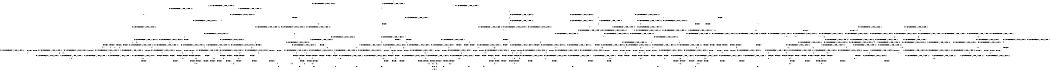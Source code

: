 digraph BCG {
size = "7, 10.5";
center = TRUE;
node [shape = circle];
0 [peripheries = 2];
0 -> 1 [label = "EX !0 !ATOMIC_EXCH_BRANCH (1, +1, TRUE, +0, 3, TRUE) !:0:"];
0 -> 2 [label = "EX !1 !ATOMIC_EXCH_BRANCH (1, +1, TRUE, +0, 2, TRUE) !:0:"];
0 -> 3 [label = "EX !2 !ATOMIC_EXCH_BRANCH (1, +0, TRUE, +0, 1, TRUE) !:0:"];
0 -> 4 [label = "EX !0 !ATOMIC_EXCH_BRANCH (1, +1, TRUE, +0, 3, TRUE) !:0:"];
1 -> 5 [label = "TERMINATE !0"];
2 -> 6 [label = "EX !0 !ATOMIC_EXCH_BRANCH (1, +1, TRUE, +0, 3, FALSE) !:0:1:"];
2 -> 7 [label = "TERMINATE !1"];
2 -> 8 [label = "EX !2 !ATOMIC_EXCH_BRANCH (1, +0, TRUE, +0, 1, FALSE) !:0:1:"];
2 -> 9 [label = "EX !0 !ATOMIC_EXCH_BRANCH (1, +1, TRUE, +0, 3, FALSE) !:0:1:"];
3 -> 10 [label = "EX !0 !ATOMIC_EXCH_BRANCH (1, +1, TRUE, +0, 3, TRUE) !:0:2:"];
3 -> 11 [label = "EX !1 !ATOMIC_EXCH_BRANCH (1, +1, TRUE, +0, 2, TRUE) !:0:2:"];
3 -> 12 [label = "EX !0 !ATOMIC_EXCH_BRANCH (1, +1, TRUE, +0, 3, TRUE) !:0:2:"];
3 -> 3 [label = "EX !2 !ATOMIC_EXCH_BRANCH (1, +0, TRUE, +0, 1, TRUE) !:0:2:"];
4 -> 5 [label = "TERMINATE !0"];
4 -> 13 [label = "TERMINATE !0"];
4 -> 14 [label = "EX !1 !ATOMIC_EXCH_BRANCH (1, +1, TRUE, +0, 2, FALSE) !:0:"];
4 -> 15 [label = "EX !2 !ATOMIC_EXCH_BRANCH (1, +0, TRUE, +0, 1, FALSE) !:0:"];
5 -> 16 [label = "EX !1 !ATOMIC_EXCH_BRANCH (1, +1, TRUE, +0, 2, FALSE) !:1:"];
6 -> 17 [label = "EX !0 !ATOMIC_EXCH_BRANCH (1, +0, TRUE, +1, 1, TRUE) !:0:1:"];
7 -> 18 [label = "EX !0 !ATOMIC_EXCH_BRANCH (1, +1, TRUE, +0, 3, FALSE) !:0:"];
7 -> 19 [label = "EX !2 !ATOMIC_EXCH_BRANCH (1, +0, TRUE, +0, 1, FALSE) !:0:"];
7 -> 20 [label = "EX !0 !ATOMIC_EXCH_BRANCH (1, +1, TRUE, +0, 3, FALSE) !:0:"];
8 -> 21 [label = "EX !0 !ATOMIC_EXCH_BRANCH (1, +1, TRUE, +0, 3, TRUE) !:0:1:2:"];
8 -> 22 [label = "TERMINATE !1"];
8 -> 23 [label = "TERMINATE !2"];
8 -> 24 [label = "EX !0 !ATOMIC_EXCH_BRANCH (1, +1, TRUE, +0, 3, TRUE) !:0:1:2:"];
9 -> 17 [label = "EX !0 !ATOMIC_EXCH_BRANCH (1, +0, TRUE, +1, 1, TRUE) !:0:1:"];
9 -> 25 [label = "TERMINATE !1"];
9 -> 26 [label = "EX !2 !ATOMIC_EXCH_BRANCH (1, +0, TRUE, +0, 1, FALSE) !:0:1:"];
9 -> 27 [label = "EX !0 !ATOMIC_EXCH_BRANCH (1, +0, TRUE, +1, 1, TRUE) !:0:1:"];
10 -> 28 [label = "EX !2 !ATOMIC_EXCH_BRANCH (1, +0, TRUE, +0, 1, FALSE) !:0:2:"];
11 -> 29 [label = "EX !2 !ATOMIC_EXCH_BRANCH (1, +0, TRUE, +0, 1, FALSE) !:0:1:2:"];
11 -> 30 [label = "TERMINATE !1"];
11 -> 31 [label = "EX !0 !ATOMIC_EXCH_BRANCH (1, +1, TRUE, +0, 3, FALSE) !:0:1:2:"];
11 -> 8 [label = "EX !2 !ATOMIC_EXCH_BRANCH (1, +0, TRUE, +0, 1, FALSE) !:0:1:2:"];
12 -> 28 [label = "EX !2 !ATOMIC_EXCH_BRANCH (1, +0, TRUE, +0, 1, FALSE) !:0:2:"];
12 -> 32 [label = "TERMINATE !0"];
12 -> 33 [label = "EX !1 !ATOMIC_EXCH_BRANCH (1, +1, TRUE, +0, 2, FALSE) !:0:2:"];
12 -> 15 [label = "EX !2 !ATOMIC_EXCH_BRANCH (1, +0, TRUE, +0, 1, FALSE) !:0:2:"];
13 -> 16 [label = "EX !1 !ATOMIC_EXCH_BRANCH (1, +1, TRUE, +0, 2, FALSE) !:1:"];
13 -> 34 [label = "EX !2 !ATOMIC_EXCH_BRANCH (1, +0, TRUE, +0, 1, FALSE) !:1:"];
13 -> 35 [label = "EX !1 !ATOMIC_EXCH_BRANCH (1, +1, TRUE, +0, 2, FALSE) !:1:"];
14 -> 36 [label = "TERMINATE !0"];
14 -> 37 [label = "TERMINATE !1"];
14 -> 38 [label = "TERMINATE !0"];
14 -> 39 [label = "EX !2 !ATOMIC_EXCH_BRANCH (1, +0, TRUE, +0, 1, FALSE) !:0:1:"];
15 -> 40 [label = "TERMINATE !0"];
15 -> 41 [label = "TERMINATE !2"];
15 -> 42 [label = "TERMINATE !0"];
15 -> 24 [label = "EX !1 !ATOMIC_EXCH_BRANCH (1, +1, TRUE, +0, 2, TRUE) !:0:2:"];
16 -> 43 [label = "TERMINATE !1"];
17 -> 44 [label = "EX !0 !ATOMIC_EXCH_BRANCH (1, +1, TRUE, +0, 3, TRUE) !:0:1:"];
18 -> 45 [label = "EX !0 !ATOMIC_EXCH_BRANCH (1, +0, TRUE, +1, 1, TRUE) !:0:"];
19 -> 46 [label = "EX !0 !ATOMIC_EXCH_BRANCH (1, +1, TRUE, +0, 3, TRUE) !:0:2:"];
19 -> 47 [label = "TERMINATE !2"];
19 -> 48 [label = "EX !0 !ATOMIC_EXCH_BRANCH (1, +1, TRUE, +0, 3, TRUE) !:0:2:"];
20 -> 45 [label = "EX !0 !ATOMIC_EXCH_BRANCH (1, +0, TRUE, +1, 1, TRUE) !:0:"];
20 -> 49 [label = "EX !2 !ATOMIC_EXCH_BRANCH (1, +0, TRUE, +0, 1, FALSE) !:0:"];
20 -> 50 [label = "EX !0 !ATOMIC_EXCH_BRANCH (1, +0, TRUE, +1, 1, TRUE) !:0:"];
21 -> 51 [label = "TERMINATE !0"];
22 -> 46 [label = "EX !0 !ATOMIC_EXCH_BRANCH (1, +1, TRUE, +0, 3, TRUE) !:0:2:"];
22 -> 47 [label = "TERMINATE !2"];
22 -> 48 [label = "EX !0 !ATOMIC_EXCH_BRANCH (1, +1, TRUE, +0, 3, TRUE) !:0:2:"];
23 -> 52 [label = "EX !0 !ATOMIC_EXCH_BRANCH (1, +1, TRUE, +0, 3, TRUE) !:0:1:"];
23 -> 53 [label = "TERMINATE !1"];
23 -> 54 [label = "EX !0 !ATOMIC_EXCH_BRANCH (1, +1, TRUE, +0, 3, TRUE) !:0:1:"];
24 -> 51 [label = "TERMINATE !0"];
24 -> 55 [label = "TERMINATE !1"];
24 -> 56 [label = "TERMINATE !2"];
24 -> 57 [label = "TERMINATE !0"];
25 -> 45 [label = "EX !0 !ATOMIC_EXCH_BRANCH (1, +0, TRUE, +1, 1, TRUE) !:0:"];
25 -> 49 [label = "EX !2 !ATOMIC_EXCH_BRANCH (1, +0, TRUE, +0, 1, FALSE) !:0:"];
25 -> 50 [label = "EX !0 !ATOMIC_EXCH_BRANCH (1, +0, TRUE, +1, 1, TRUE) !:0:"];
26 -> 58 [label = "EX !0 !ATOMIC_EXCH_BRANCH (1, +0, TRUE, +1, 1, FALSE) !:0:1:2:"];
26 -> 59 [label = "TERMINATE !1"];
26 -> 60 [label = "TERMINATE !2"];
26 -> 61 [label = "EX !0 !ATOMIC_EXCH_BRANCH (1, +0, TRUE, +1, 1, FALSE) !:0:1:2:"];
27 -> 44 [label = "EX !0 !ATOMIC_EXCH_BRANCH (1, +1, TRUE, +0, 3, TRUE) !:0:1:"];
27 -> 62 [label = "TERMINATE !1"];
27 -> 63 [label = "EX !2 !ATOMIC_EXCH_BRANCH (1, +0, TRUE, +0, 1, TRUE) !:0:1:"];
27 -> 64 [label = "EX !0 !ATOMIC_EXCH_BRANCH (1, +1, TRUE, +0, 3, TRUE) !:0:1:"];
28 -> 40 [label = "TERMINATE !0"];
29 -> 21 [label = "EX !0 !ATOMIC_EXCH_BRANCH (1, +1, TRUE, +0, 3, TRUE) !:0:1:2:"];
30 -> 65 [label = "EX !2 !ATOMIC_EXCH_BRANCH (1, +0, TRUE, +0, 1, FALSE) !:0:2:"];
30 -> 66 [label = "EX !0 !ATOMIC_EXCH_BRANCH (1, +1, TRUE, +0, 3, FALSE) !:0:2:"];
30 -> 19 [label = "EX !2 !ATOMIC_EXCH_BRANCH (1, +0, TRUE, +0, 1, FALSE) !:0:2:"];
31 -> 67 [label = "EX !0 !ATOMIC_EXCH_BRANCH (1, +0, TRUE, +1, 1, TRUE) !:0:1:2:"];
31 -> 68 [label = "TERMINATE !1"];
31 -> 26 [label = "EX !2 !ATOMIC_EXCH_BRANCH (1, +0, TRUE, +0, 1, FALSE) !:0:1:2:"];
31 -> 69 [label = "EX !0 !ATOMIC_EXCH_BRANCH (1, +0, TRUE, +1, 1, TRUE) !:0:1:2:"];
32 -> 70 [label = "EX !2 !ATOMIC_EXCH_BRANCH (1, +0, TRUE, +0, 1, FALSE) !:1:2:"];
32 -> 71 [label = "EX !1 !ATOMIC_EXCH_BRANCH (1, +1, TRUE, +0, 2, FALSE) !:1:2:"];
32 -> 34 [label = "EX !2 !ATOMIC_EXCH_BRANCH (1, +0, TRUE, +0, 1, FALSE) !:1:2:"];
33 -> 72 [label = "EX !2 !ATOMIC_EXCH_BRANCH (1, +0, TRUE, +0, 1, FALSE) !:0:1:2:"];
33 -> 73 [label = "TERMINATE !1"];
33 -> 74 [label = "TERMINATE !0"];
33 -> 39 [label = "EX !2 !ATOMIC_EXCH_BRANCH (1, +0, TRUE, +0, 1, FALSE) !:0:1:2:"];
34 -> 75 [label = "EX !1 !ATOMIC_EXCH_BRANCH (1, +1, TRUE, +0, 2, TRUE) !:1:2:"];
34 -> 76 [label = "TERMINATE !2"];
34 -> 77 [label = "EX !1 !ATOMIC_EXCH_BRANCH (1, +1, TRUE, +0, 2, TRUE) !:1:2:"];
35 -> 43 [label = "TERMINATE !1"];
35 -> 78 [label = "TERMINATE !1"];
35 -> 79 [label = "EX !2 !ATOMIC_EXCH_BRANCH (1, +0, TRUE, +0, 1, FALSE) !:1:"];
36 -> 43 [label = "TERMINATE !1"];
37 -> 80 [label = "TERMINATE !0"];
37 -> 81 [label = "TERMINATE !0"];
37 -> 82 [label = "EX !2 !ATOMIC_EXCH_BRANCH (1, +0, TRUE, +0, 1, FALSE) !:0:"];
38 -> 43 [label = "TERMINATE !1"];
38 -> 78 [label = "TERMINATE !1"];
38 -> 79 [label = "EX !2 !ATOMIC_EXCH_BRANCH (1, +0, TRUE, +0, 1, FALSE) !:1:"];
39 -> 83 [label = "TERMINATE !0"];
39 -> 84 [label = "TERMINATE !1"];
39 -> 85 [label = "TERMINATE !2"];
39 -> 86 [label = "TERMINATE !0"];
40 -> 75 [label = "EX !1 !ATOMIC_EXCH_BRANCH (1, +1, TRUE, +0, 2, TRUE) !:1:2:"];
41 -> 87 [label = "TERMINATE !0"];
41 -> 88 [label = "TERMINATE !0"];
41 -> 54 [label = "EX !1 !ATOMIC_EXCH_BRANCH (1, +1, TRUE, +0, 2, TRUE) !:0:"];
42 -> 75 [label = "EX !1 !ATOMIC_EXCH_BRANCH (1, +1, TRUE, +0, 2, TRUE) !:1:2:"];
42 -> 76 [label = "TERMINATE !2"];
42 -> 77 [label = "EX !1 !ATOMIC_EXCH_BRANCH (1, +1, TRUE, +0, 2, TRUE) !:1:2:"];
43 -> 89 [label = "EX !2 !ATOMIC_EXCH_BRANCH (1, +0, TRUE, +0, 1, FALSE) !:2:"];
44 -> 36 [label = "TERMINATE !0"];
45 -> 90 [label = "EX !0 !ATOMIC_EXCH_BRANCH (1, +1, TRUE, +0, 3, TRUE) !:0:"];
46 -> 91 [label = "TERMINATE !0"];
47 -> 92 [label = "EX !0 !ATOMIC_EXCH_BRANCH (1, +1, TRUE, +0, 3, TRUE) !:0:"];
47 -> 93 [label = "EX !0 !ATOMIC_EXCH_BRANCH (1, +1, TRUE, +0, 3, TRUE) !:0:"];
48 -> 91 [label = "TERMINATE !0"];
48 -> 94 [label = "TERMINATE !2"];
48 -> 95 [label = "TERMINATE !0"];
49 -> 96 [label = "EX !0 !ATOMIC_EXCH_BRANCH (1, +0, TRUE, +1, 1, FALSE) !:0:2:"];
49 -> 97 [label = "TERMINATE !2"];
49 -> 98 [label = "EX !0 !ATOMIC_EXCH_BRANCH (1, +0, TRUE, +1, 1, FALSE) !:0:2:"];
50 -> 90 [label = "EX !0 !ATOMIC_EXCH_BRANCH (1, +1, TRUE, +0, 3, TRUE) !:0:"];
50 -> 99 [label = "EX !2 !ATOMIC_EXCH_BRANCH (1, +0, TRUE, +0, 1, TRUE) !:0:"];
50 -> 100 [label = "EX !0 !ATOMIC_EXCH_BRANCH (1, +1, TRUE, +0, 3, TRUE) !:0:"];
51 -> 101 [label = "TERMINATE !2"];
52 -> 102 [label = "TERMINATE !0"];
53 -> 92 [label = "EX !0 !ATOMIC_EXCH_BRANCH (1, +1, TRUE, +0, 3, TRUE) !:0:"];
53 -> 93 [label = "EX !0 !ATOMIC_EXCH_BRANCH (1, +1, TRUE, +0, 3, TRUE) !:0:"];
54 -> 102 [label = "TERMINATE !0"];
54 -> 103 [label = "TERMINATE !1"];
54 -> 104 [label = "TERMINATE !0"];
55 -> 91 [label = "TERMINATE !0"];
55 -> 94 [label = "TERMINATE !2"];
55 -> 95 [label = "TERMINATE !0"];
56 -> 102 [label = "TERMINATE !0"];
56 -> 103 [label = "TERMINATE !1"];
56 -> 104 [label = "TERMINATE !0"];
57 -> 101 [label = "TERMINATE !2"];
57 -> 105 [label = "TERMINATE !1"];
57 -> 106 [label = "TERMINATE !2"];
58 -> 83 [label = "TERMINATE !0"];
59 -> 96 [label = "EX !0 !ATOMIC_EXCH_BRANCH (1, +0, TRUE, +1, 1, FALSE) !:0:2:"];
59 -> 97 [label = "TERMINATE !2"];
59 -> 98 [label = "EX !0 !ATOMIC_EXCH_BRANCH (1, +0, TRUE, +1, 1, FALSE) !:0:2:"];
60 -> 107 [label = "EX !0 !ATOMIC_EXCH_BRANCH (1, +0, TRUE, +1, 1, FALSE) !:0:1:"];
60 -> 108 [label = "TERMINATE !1"];
60 -> 109 [label = "EX !0 !ATOMIC_EXCH_BRANCH (1, +0, TRUE, +1, 1, FALSE) !:0:1:"];
61 -> 83 [label = "TERMINATE !0"];
61 -> 84 [label = "TERMINATE !1"];
61 -> 85 [label = "TERMINATE !2"];
61 -> 86 [label = "TERMINATE !0"];
62 -> 90 [label = "EX !0 !ATOMIC_EXCH_BRANCH (1, +1, TRUE, +0, 3, TRUE) !:0:"];
62 -> 99 [label = "EX !2 !ATOMIC_EXCH_BRANCH (1, +0, TRUE, +0, 1, TRUE) !:0:"];
62 -> 100 [label = "EX !0 !ATOMIC_EXCH_BRANCH (1, +1, TRUE, +0, 3, TRUE) !:0:"];
63 -> 110 [label = "EX !0 !ATOMIC_EXCH_BRANCH (1, +1, TRUE, +0, 3, TRUE) !:0:1:2:"];
63 -> 111 [label = "TERMINATE !1"];
63 -> 63 [label = "EX !2 !ATOMIC_EXCH_BRANCH (1, +0, TRUE, +0, 1, TRUE) !:0:1:2:"];
63 -> 112 [label = "EX !0 !ATOMIC_EXCH_BRANCH (1, +1, TRUE, +0, 3, TRUE) !:0:1:2:"];
64 -> 36 [label = "TERMINATE !0"];
64 -> 37 [label = "TERMINATE !1"];
64 -> 38 [label = "TERMINATE !0"];
64 -> 39 [label = "EX !2 !ATOMIC_EXCH_BRANCH (1, +0, TRUE, +0, 1, FALSE) !:0:1:"];
65 -> 46 [label = "EX !0 !ATOMIC_EXCH_BRANCH (1, +1, TRUE, +0, 3, TRUE) !:0:2:"];
66 -> 113 [label = "EX !0 !ATOMIC_EXCH_BRANCH (1, +0, TRUE, +1, 1, TRUE) !:0:2:"];
66 -> 49 [label = "EX !2 !ATOMIC_EXCH_BRANCH (1, +0, TRUE, +0, 1, FALSE) !:0:2:"];
66 -> 114 [label = "EX !0 !ATOMIC_EXCH_BRANCH (1, +0, TRUE, +1, 1, TRUE) !:0:2:"];
67 -> 110 [label = "EX !0 !ATOMIC_EXCH_BRANCH (1, +1, TRUE, +0, 3, TRUE) !:0:1:2:"];
68 -> 113 [label = "EX !0 !ATOMIC_EXCH_BRANCH (1, +0, TRUE, +1, 1, TRUE) !:0:2:"];
68 -> 49 [label = "EX !2 !ATOMIC_EXCH_BRANCH (1, +0, TRUE, +0, 1, FALSE) !:0:2:"];
68 -> 114 [label = "EX !0 !ATOMIC_EXCH_BRANCH (1, +0, TRUE, +1, 1, TRUE) !:0:2:"];
69 -> 110 [label = "EX !0 !ATOMIC_EXCH_BRANCH (1, +1, TRUE, +0, 3, TRUE) !:0:1:2:"];
69 -> 111 [label = "TERMINATE !1"];
69 -> 63 [label = "EX !2 !ATOMIC_EXCH_BRANCH (1, +0, TRUE, +0, 1, TRUE) !:0:1:2:"];
69 -> 112 [label = "EX !0 !ATOMIC_EXCH_BRANCH (1, +1, TRUE, +0, 3, TRUE) !:0:1:2:"];
70 -> 75 [label = "EX !1 !ATOMIC_EXCH_BRANCH (1, +1, TRUE, +0, 2, TRUE) !:1:2:"];
71 -> 115 [label = "EX !2 !ATOMIC_EXCH_BRANCH (1, +0, TRUE, +0, 1, FALSE) !:1:2:"];
71 -> 116 [label = "TERMINATE !1"];
71 -> 79 [label = "EX !2 !ATOMIC_EXCH_BRANCH (1, +0, TRUE, +0, 1, FALSE) !:1:2:"];
72 -> 83 [label = "TERMINATE !0"];
73 -> 117 [label = "EX !2 !ATOMIC_EXCH_BRANCH (1, +0, TRUE, +0, 1, FALSE) !:0:2:"];
73 -> 118 [label = "TERMINATE !0"];
73 -> 82 [label = "EX !2 !ATOMIC_EXCH_BRANCH (1, +0, TRUE, +0, 1, FALSE) !:0:2:"];
74 -> 115 [label = "EX !2 !ATOMIC_EXCH_BRANCH (1, +0, TRUE, +0, 1, FALSE) !:1:2:"];
74 -> 116 [label = "TERMINATE !1"];
74 -> 79 [label = "EX !2 !ATOMIC_EXCH_BRANCH (1, +0, TRUE, +0, 1, FALSE) !:1:2:"];
75 -> 101 [label = "TERMINATE !2"];
76 -> 119 [label = "EX !1 !ATOMIC_EXCH_BRANCH (1, +1, TRUE, +0, 2, TRUE) !:1:"];
76 -> 120 [label = "EX !1 !ATOMIC_EXCH_BRANCH (1, +1, TRUE, +0, 2, TRUE) !:1:"];
77 -> 101 [label = "TERMINATE !2"];
77 -> 105 [label = "TERMINATE !1"];
77 -> 106 [label = "TERMINATE !2"];
78 -> 89 [label = "EX !2 !ATOMIC_EXCH_BRANCH (1, +0, TRUE, +0, 1, FALSE) !:2:"];
78 -> 121 [label = "EX !2 !ATOMIC_EXCH_BRANCH (1, +0, TRUE, +0, 1, FALSE) !:2:"];
79 -> 122 [label = "TERMINATE !2"];
79 -> 123 [label = "TERMINATE !1"];
79 -> 124 [label = "TERMINATE !2"];
80 -> 125 [label = "EX !2 !ATOMIC_EXCH_BRANCH (1, +0, TRUE, +0, 1, FALSE) !:1:2:"];
81 -> 125 [label = "EX !2 !ATOMIC_EXCH_BRANCH (1, +0, TRUE, +0, 1, FALSE) !:1:2:"];
81 -> 126 [label = "EX !2 !ATOMIC_EXCH_BRANCH (1, +0, TRUE, +0, 1, FALSE) !:1:2:"];
82 -> 127 [label = "TERMINATE !0"];
82 -> 128 [label = "TERMINATE !2"];
82 -> 129 [label = "TERMINATE !0"];
83 -> 122 [label = "TERMINATE !2"];
84 -> 127 [label = "TERMINATE !0"];
84 -> 128 [label = "TERMINATE !2"];
84 -> 129 [label = "TERMINATE !0"];
85 -> 130 [label = "TERMINATE !0"];
85 -> 131 [label = "TERMINATE !1"];
85 -> 132 [label = "TERMINATE !0"];
86 -> 122 [label = "TERMINATE !2"];
86 -> 123 [label = "TERMINATE !1"];
86 -> 124 [label = "TERMINATE !2"];
87 -> 119 [label = "EX !1 !ATOMIC_EXCH_BRANCH (1, +1, TRUE, +0, 2, TRUE) !:1:"];
88 -> 119 [label = "EX !1 !ATOMIC_EXCH_BRANCH (1, +1, TRUE, +0, 2, TRUE) !:1:"];
88 -> 120 [label = "EX !1 !ATOMIC_EXCH_BRANCH (1, +1, TRUE, +0, 2, TRUE) !:1:"];
89 -> 133 [label = "TERMINATE !2"];
90 -> 80 [label = "TERMINATE !0"];
91 -> 134 [label = "TERMINATE !2"];
92 -> 135 [label = "TERMINATE !0"];
93 -> 135 [label = "TERMINATE !0"];
93 -> 136 [label = "TERMINATE !0"];
94 -> 135 [label = "TERMINATE !0"];
94 -> 136 [label = "TERMINATE !0"];
95 -> 134 [label = "TERMINATE !2"];
95 -> 137 [label = "TERMINATE !2"];
96 -> 127 [label = "TERMINATE !0"];
97 -> 138 [label = "EX !0 !ATOMIC_EXCH_BRANCH (1, +0, TRUE, +1, 1, FALSE) !:0:"];
97 -> 139 [label = "EX !0 !ATOMIC_EXCH_BRANCH (1, +0, TRUE, +1, 1, FALSE) !:0:"];
98 -> 127 [label = "TERMINATE !0"];
98 -> 128 [label = "TERMINATE !2"];
98 -> 129 [label = "TERMINATE !0"];
99 -> 140 [label = "EX !0 !ATOMIC_EXCH_BRANCH (1, +1, TRUE, +0, 3, TRUE) !:0:2:"];
99 -> 99 [label = "EX !2 !ATOMIC_EXCH_BRANCH (1, +0, TRUE, +0, 1, TRUE) !:0:2:"];
99 -> 141 [label = "EX !0 !ATOMIC_EXCH_BRANCH (1, +1, TRUE, +0, 3, TRUE) !:0:2:"];
100 -> 80 [label = "TERMINATE !0"];
100 -> 81 [label = "TERMINATE !0"];
100 -> 82 [label = "EX !2 !ATOMIC_EXCH_BRANCH (1, +0, TRUE, +0, 1, FALSE) !:0:"];
101 -> 142 [label = "TERMINATE !1"];
102 -> 142 [label = "TERMINATE !1"];
103 -> 135 [label = "TERMINATE !0"];
103 -> 136 [label = "TERMINATE !0"];
104 -> 142 [label = "TERMINATE !1"];
104 -> 143 [label = "TERMINATE !1"];
105 -> 144 [label = "TERMINATE !2"];
105 -> 145 [label = "TERMINATE !2"];
106 -> 142 [label = "TERMINATE !1"];
106 -> 143 [label = "TERMINATE !1"];
107 -> 130 [label = "TERMINATE !0"];
108 -> 138 [label = "EX !0 !ATOMIC_EXCH_BRANCH (1, +0, TRUE, +1, 1, FALSE) !:0:"];
108 -> 139 [label = "EX !0 !ATOMIC_EXCH_BRANCH (1, +0, TRUE, +1, 1, FALSE) !:0:"];
109 -> 130 [label = "TERMINATE !0"];
109 -> 131 [label = "TERMINATE !1"];
109 -> 132 [label = "TERMINATE !0"];
110 -> 72 [label = "EX !2 !ATOMIC_EXCH_BRANCH (1, +0, TRUE, +0, 1, FALSE) !:0:1:2:"];
111 -> 140 [label = "EX !0 !ATOMIC_EXCH_BRANCH (1, +1, TRUE, +0, 3, TRUE) !:0:2:"];
111 -> 99 [label = "EX !2 !ATOMIC_EXCH_BRANCH (1, +0, TRUE, +0, 1, TRUE) !:0:2:"];
111 -> 141 [label = "EX !0 !ATOMIC_EXCH_BRANCH (1, +1, TRUE, +0, 3, TRUE) !:0:2:"];
112 -> 72 [label = "EX !2 !ATOMIC_EXCH_BRANCH (1, +0, TRUE, +0, 1, FALSE) !:0:1:2:"];
112 -> 73 [label = "TERMINATE !1"];
112 -> 74 [label = "TERMINATE !0"];
112 -> 39 [label = "EX !2 !ATOMIC_EXCH_BRANCH (1, +0, TRUE, +0, 1, FALSE) !:0:1:2:"];
113 -> 140 [label = "EX !0 !ATOMIC_EXCH_BRANCH (1, +1, TRUE, +0, 3, TRUE) !:0:2:"];
114 -> 140 [label = "EX !0 !ATOMIC_EXCH_BRANCH (1, +1, TRUE, +0, 3, TRUE) !:0:2:"];
114 -> 99 [label = "EX !2 !ATOMIC_EXCH_BRANCH (1, +0, TRUE, +0, 1, TRUE) !:0:2:"];
114 -> 141 [label = "EX !0 !ATOMIC_EXCH_BRANCH (1, +1, TRUE, +0, 3, TRUE) !:0:2:"];
115 -> 122 [label = "TERMINATE !2"];
116 -> 89 [label = "EX !2 !ATOMIC_EXCH_BRANCH (1, +0, TRUE, +0, 1, FALSE) !:2:"];
116 -> 121 [label = "EX !2 !ATOMIC_EXCH_BRANCH (1, +0, TRUE, +0, 1, FALSE) !:2:"];
117 -> 127 [label = "TERMINATE !0"];
118 -> 125 [label = "EX !2 !ATOMIC_EXCH_BRANCH (1, +0, TRUE, +0, 1, FALSE) !:1:2:"];
118 -> 126 [label = "EX !2 !ATOMIC_EXCH_BRANCH (1, +0, TRUE, +0, 1, FALSE) !:1:2:"];
119 -> 142 [label = "TERMINATE !1"];
120 -> 142 [label = "TERMINATE !1"];
120 -> 143 [label = "TERMINATE !1"];
121 -> 133 [label = "TERMINATE !2"];
121 -> 146 [label = "TERMINATE !2"];
122 -> 147 [label = "TERMINATE !1"];
123 -> 133 [label = "TERMINATE !2"];
123 -> 146 [label = "TERMINATE !2"];
124 -> 147 [label = "TERMINATE !1"];
124 -> 148 [label = "TERMINATE !1"];
125 -> 149 [label = "TERMINATE !2"];
126 -> 149 [label = "TERMINATE !2"];
126 -> 150 [label = "TERMINATE !2"];
127 -> 149 [label = "TERMINATE !2"];
128 -> 151 [label = "TERMINATE !0"];
128 -> 152 [label = "TERMINATE !0"];
129 -> 149 [label = "TERMINATE !2"];
129 -> 150 [label = "TERMINATE !2"];
130 -> 147 [label = "TERMINATE !1"];
131 -> 151 [label = "TERMINATE !0"];
131 -> 152 [label = "TERMINATE !0"];
132 -> 147 [label = "TERMINATE !1"];
132 -> 148 [label = "TERMINATE !1"];
133 -> 153 [label = "exit"];
134 -> 153 [label = "exit"];
135 -> 153 [label = "exit"];
136 -> 153 [label = "exit"];
137 -> 153 [label = "exit"];
138 -> 151 [label = "TERMINATE !0"];
139 -> 151 [label = "TERMINATE !0"];
139 -> 152 [label = "TERMINATE !0"];
140 -> 117 [label = "EX !2 !ATOMIC_EXCH_BRANCH (1, +0, TRUE, +0, 1, FALSE) !:0:2:"];
141 -> 117 [label = "EX !2 !ATOMIC_EXCH_BRANCH (1, +0, TRUE, +0, 1, FALSE) !:0:2:"];
141 -> 118 [label = "TERMINATE !0"];
141 -> 82 [label = "EX !2 !ATOMIC_EXCH_BRANCH (1, +0, TRUE, +0, 1, FALSE) !:0:2:"];
142 -> 153 [label = "exit"];
143 -> 153 [label = "exit"];
144 -> 153 [label = "exit"];
145 -> 153 [label = "exit"];
146 -> 153 [label = "exit"];
147 -> 153 [label = "exit"];
148 -> 153 [label = "exit"];
149 -> 153 [label = "exit"];
150 -> 153 [label = "exit"];
151 -> 153 [label = "exit"];
152 -> 153 [label = "exit"];
}
